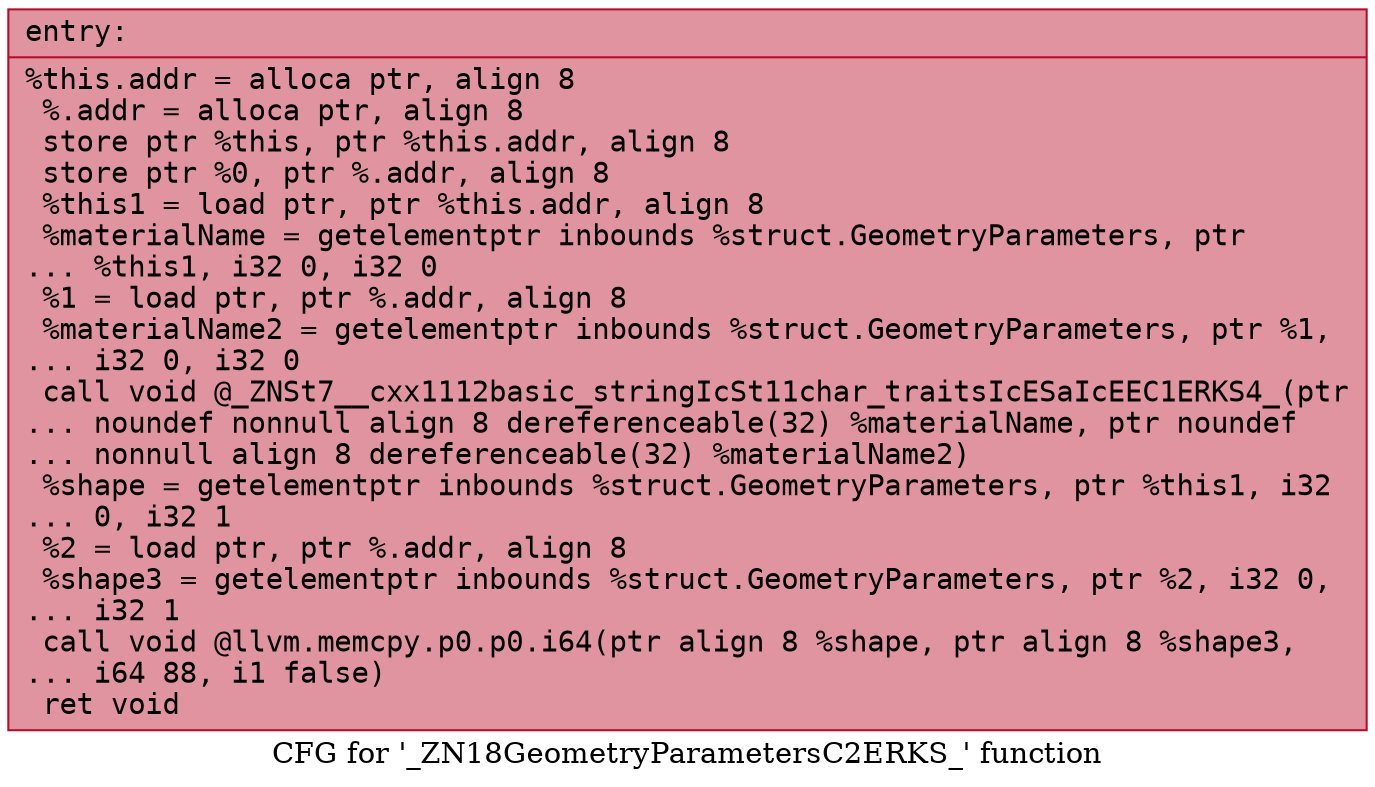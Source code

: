 digraph "CFG for '_ZN18GeometryParametersC2ERKS_' function" {
	label="CFG for '_ZN18GeometryParametersC2ERKS_' function";

	Node0x562c4e65da60 [shape=record,color="#b70d28ff", style=filled, fillcolor="#b70d2870" fontname="Courier",label="{entry:\l|  %this.addr = alloca ptr, align 8\l  %.addr = alloca ptr, align 8\l  store ptr %this, ptr %this.addr, align 8\l  store ptr %0, ptr %.addr, align 8\l  %this1 = load ptr, ptr %this.addr, align 8\l  %materialName = getelementptr inbounds %struct.GeometryParameters, ptr\l... %this1, i32 0, i32 0\l  %1 = load ptr, ptr %.addr, align 8\l  %materialName2 = getelementptr inbounds %struct.GeometryParameters, ptr %1,\l... i32 0, i32 0\l  call void @_ZNSt7__cxx1112basic_stringIcSt11char_traitsIcESaIcEEC1ERKS4_(ptr\l... noundef nonnull align 8 dereferenceable(32) %materialName, ptr noundef\l... nonnull align 8 dereferenceable(32) %materialName2)\l  %shape = getelementptr inbounds %struct.GeometryParameters, ptr %this1, i32\l... 0, i32 1\l  %2 = load ptr, ptr %.addr, align 8\l  %shape3 = getelementptr inbounds %struct.GeometryParameters, ptr %2, i32 0,\l... i32 1\l  call void @llvm.memcpy.p0.p0.i64(ptr align 8 %shape, ptr align 8 %shape3,\l... i64 88, i1 false)\l  ret void\l}"];
}
